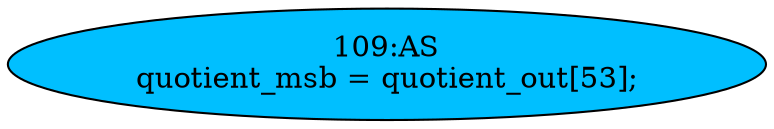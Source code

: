 strict digraph "" {
	node [label="\N"];
	"109:AS"	 [ast="<pyverilog.vparser.ast.Assign object at 0x7f284bca41d0>",
		def_var="['quotient_msb']",
		fillcolor=deepskyblue,
		label="109:AS
quotient_msb = quotient_out[53];",
		statements="[]",
		style=filled,
		typ=Assign,
		use_var="['quotient_out']"];
}
